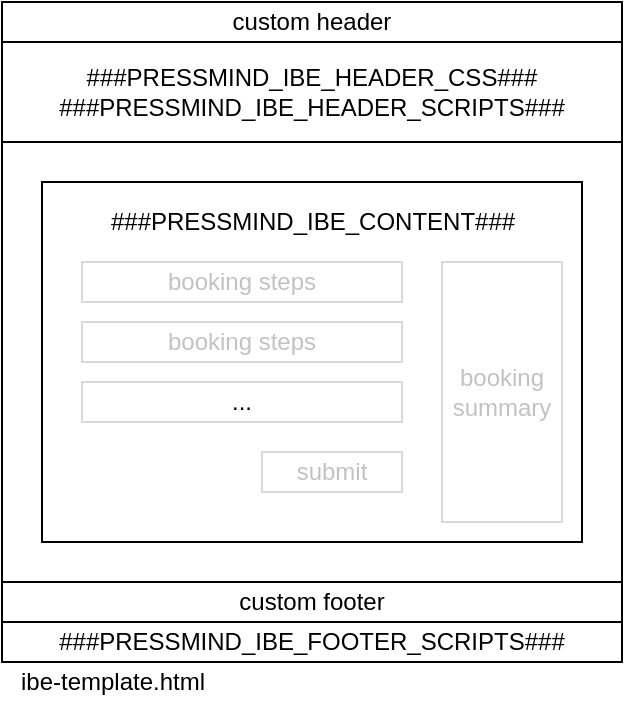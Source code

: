 <mxfile version="13.6.2" type="device"><diagram id="z28g-hhyyfJw2NLWznbr" name="Page-1"><mxGraphModel dx="1148" dy="1066" grid="1" gridSize="10" guides="1" tooltips="1" connect="1" arrows="1" fold="1" page="1" pageScale="1" pageWidth="827" pageHeight="1169" math="0" shadow="0"><root><mxCell id="0"/><mxCell id="1" parent="0"/><mxCell id="ZlzgYdfJEUWYszkaw-cv-8" value="" style="rounded=0;whiteSpace=wrap;html=1;" vertex="1" parent="1"><mxGeometry x="230" y="360" width="310" height="310" as="geometry"/></mxCell><mxCell id="ZlzgYdfJEUWYszkaw-cv-3" value="&lt;div&gt;&lt;span style=&quot;font-size: 12px&quot;&gt;###PRESSMIND_IBE_HEADER_CSS###&lt;/span&gt;&lt;/div&gt;&lt;div&gt;&lt;span style=&quot;font-size: 12px&quot;&gt;###PRESSMIND_IBE_HEADER_SCRIPTS###&lt;/span&gt;&lt;/div&gt;" style="rounded=0;whiteSpace=wrap;html=1;" vertex="1" parent="1"><mxGeometry x="230" y="380" width="310" height="50" as="geometry"/></mxCell><mxCell id="ZlzgYdfJEUWYszkaw-cv-4" value="###PRESSMIND_IBE_FOOTER_SCRIPTS###" style="rounded=0;whiteSpace=wrap;html=1;" vertex="1" parent="1"><mxGeometry x="230" y="670" width="310" height="20" as="geometry"/></mxCell><mxCell id="ZlzgYdfJEUWYszkaw-cv-10" value="" style="rounded=0;whiteSpace=wrap;html=1;" vertex="1" parent="1"><mxGeometry x="250" y="450" width="270" height="180" as="geometry"/></mxCell><mxCell id="ZlzgYdfJEUWYszkaw-cv-11" value="###PRESSMIND_IBE_CONTENT###" style="text;html=1;align=center;verticalAlign=middle;resizable=0;points=[];autosize=1;" vertex="1" parent="1"><mxGeometry x="275" y="460" width="220" height="20" as="geometry"/></mxCell><mxCell id="ZlzgYdfJEUWYszkaw-cv-13" value="ibe-template.html" style="text;html=1;align=center;verticalAlign=middle;resizable=0;points=[];autosize=1;" vertex="1" parent="1"><mxGeometry x="230" y="690" width="110" height="20" as="geometry"/></mxCell><mxCell id="ZlzgYdfJEUWYszkaw-cv-22" value="&lt;span&gt;booking summary&lt;/span&gt;" style="rounded=0;whiteSpace=wrap;html=1;strokeColor=#D9D9D9;fontColor=#C2C2C2;" vertex="1" parent="1"><mxGeometry x="450" y="490" width="60" height="130" as="geometry"/></mxCell><mxCell id="ZlzgYdfJEUWYszkaw-cv-23" value="custom footer" style="rounded=0;whiteSpace=wrap;html=1;" vertex="1" parent="1"><mxGeometry x="230" y="650" width="310" height="20" as="geometry"/></mxCell><mxCell id="ZlzgYdfJEUWYszkaw-cv-24" value="custom header" style="rounded=0;whiteSpace=wrap;html=1;" vertex="1" parent="1"><mxGeometry x="230" y="360" width="310" height="20" as="geometry"/></mxCell><mxCell id="ZlzgYdfJEUWYszkaw-cv-25" value="booking steps" style="rounded=0;whiteSpace=wrap;html=1;strokeColor=#D9D9D9;fontColor=#C2C2C2;" vertex="1" parent="1"><mxGeometry x="270" y="490" width="160" height="20" as="geometry"/></mxCell><mxCell id="ZlzgYdfJEUWYszkaw-cv-26" value="submit" style="rounded=0;whiteSpace=wrap;html=1;strokeColor=#D9D9D9;fontColor=#C2C2C2;" vertex="1" parent="1"><mxGeometry x="360" y="585" width="70" height="20" as="geometry"/></mxCell><mxCell id="ZlzgYdfJEUWYszkaw-cv-27" value="booking steps" style="rounded=0;whiteSpace=wrap;html=1;strokeColor=#D9D9D9;fontColor=#C2C2C2;" vertex="1" parent="1"><mxGeometry x="270" y="520" width="160" height="20" as="geometry"/></mxCell><mxCell id="ZlzgYdfJEUWYszkaw-cv-28" value="..." style="rounded=0;whiteSpace=wrap;html=1;strokeColor=#D9D9D9;" vertex="1" parent="1"><mxGeometry x="270" y="550" width="160" height="20" as="geometry"/></mxCell></root></mxGraphModel></diagram></mxfile>